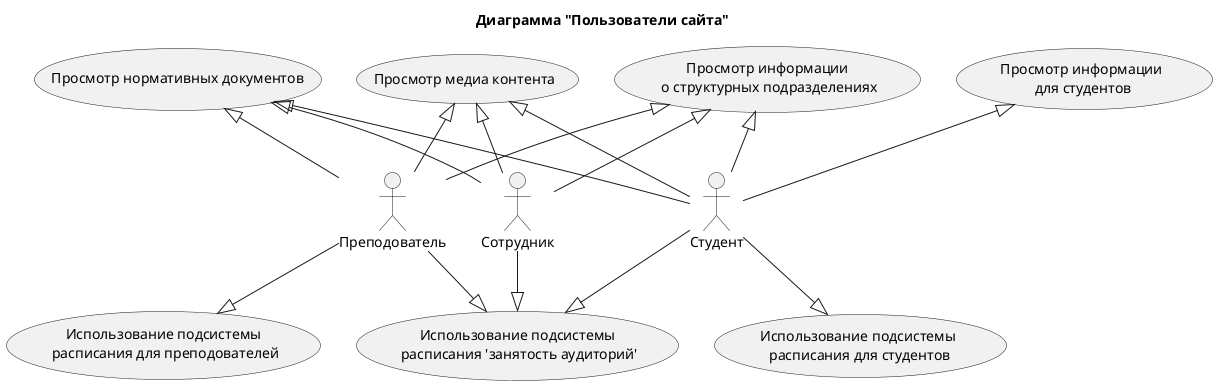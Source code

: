 @startuml users_site

title Диаграмма "Пользователи сайта"


' Обявление актеров
actor "Сотрудник" as employee
actor "Преподователь" as teacher
actor "Студент" as student

' Обявление вариантов использования
usecase "Просмотр нормативных документов" as UC1
usecase "Просмотр медиа контента" as UC2
usecase "Просмотр информации\n для студентов" as UC3
usecase "Просмотр информации\n о структурных подразделениях" as UC4
usecase "Использование подсистемы\n расписания для студентов" as UC5
usecase "Использование подсистемы\n расписания для преподователей" as UC6
usecase "Использование подсистемы\n расписания 'занятость аудиторий'" as UC7

' Обявление отношений
UC1 <|-- employee
UC1 <|-- teacher
UC1 <|-- student

UC2 <|-- employee
UC2 <|-- teacher
UC2 <|-- student

UC3 <|-- student


UC4 <|-- employee
UC4 <|-- teacher
UC4 <|-- student

UC5 <|-up- student

UC6 <|-up- teacher

UC7 <|-up- employee
UC7 <|-up- student
UC7 <|-up- teacher


@enduml
